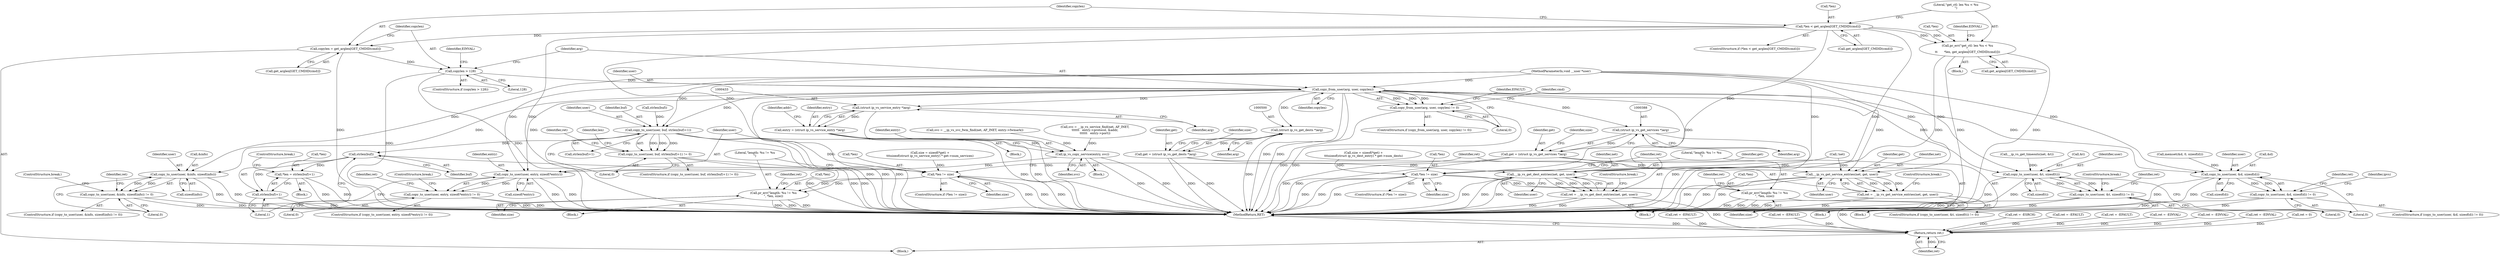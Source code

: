 digraph "0_linux_2d8a041b7bfe1097af21441cb77d6af95f4f4680@array" {
"1000145" [label="(Call,*len < get_arglen[GET_CMDID(cmd)])"];
"1000153" [label="(Call,pr_err(\"get_ctl: len %u < %u\n\",\n\t\t       *len, get_arglen[GET_CMDID(cmd)]))"];
"1000164" [label="(Call,copylen = get_arglen[GET_CMDID(cmd)])"];
"1000171" [label="(Call,copylen > 128)"];
"1000179" [label="(Call,copy_from_user(arg, user, copylen))"];
"1000178" [label="(Call,copy_from_user(arg, user, copylen) != 0)"];
"1000286" [label="(Call,copy_to_user(user, &d, sizeof(d)))"];
"1000285" [label="(Call,copy_to_user(user, &d, sizeof(d)) != 0)"];
"1000325" [label="(Call,copy_to_user(user, buf, strlen(buf)+1))"];
"1000324" [label="(Call,copy_to_user(user, buf, strlen(buf)+1) != 0)"];
"1000343" [label="(Call,strlen(buf))"];
"1000339" [label="(Call,*len = strlen(buf)+1)"];
"1000342" [label="(Call,strlen(buf)+1)"];
"1000369" [label="(Call,copy_to_user(user, &info, sizeof(info)))"];
"1000368" [label="(Call,copy_to_user(user, &info, sizeof(info)) != 0)"];
"1000387" [label="(Call,(struct ip_vs_get_services *)arg)"];
"1000385" [label="(Call,get = (struct ip_vs_get_services *)arg)"];
"1000420" [label="(Call,__ip_vs_get_service_entries(net, get, user))"];
"1000418" [label="(Call,ret = __ip_vs_get_service_entries(net, get, user))"];
"1000573" [label="(Return,return ret;)"];
"1000432" [label="(Call,(struct ip_vs_service_entry *)arg)"];
"1000430" [label="(Call,entry = (struct ip_vs_service_entry *)arg)"];
"1000471" [label="(Call,ip_vs_copy_service(entry, svc))"];
"1000476" [label="(Call,copy_to_user(user, entry, sizeof(*entry)))"];
"1000475" [label="(Call,copy_to_user(user, entry, sizeof(*entry)) != 0)"];
"1000499" [label="(Call,(struct ip_vs_get_dests *)arg)"];
"1000497" [label="(Call,get = (struct ip_vs_get_dests *)arg)"];
"1000532" [label="(Call,__ip_vs_get_dest_entries(net, get, user))"];
"1000530" [label="(Call,ret = __ip_vs_get_dest_entries(net, get, user))"];
"1000552" [label="(Call,copy_to_user(user, &t, sizeof(t)))"];
"1000551" [label="(Call,copy_to_user(user, &t, sizeof(t)) != 0)"];
"1000403" [label="(Call,*len != size)"];
"1000408" [label="(Call,pr_err(\"length: %u != %u\n\", *len, size))"];
"1000515" [label="(Call,*len != size)"];
"1000520" [label="(Call,pr_err(\"length: %u != %u\n\", *len, size))"];
"1000345" [label="(Literal,1)"];
"1000519" [label="(Block,)"];
"1000479" [label="(Call,sizeof(*entry))"];
"1000498" [label="(Identifier,get)"];
"1000104" [label="(MethodParameterIn,void __user *user)"];
"1000431" [label="(Identifier,entry)"];
"1000563" [label="(ControlStructure,break;)"];
"1000414" [label="(Identifier,ret)"];
"1000340" [label="(Call,*len)"];
"1000382" [label="(Block,)"];
"1000172" [label="(Identifier,copylen)"];
"1000430" [label="(Call,entry = (struct ip_vs_service_entry *)arg)"];
"1000178" [label="(Call,copy_from_user(arg, user, copylen) != 0)"];
"1000180" [label="(Identifier,arg)"];
"1000334" [label="(Call,ret = -EFAULT)"];
"1000176" [label="(Identifier,EINVAL)"];
"1000423" [label="(Identifier,user)"];
"1000407" [label="(Block,)"];
"1000546" [label="(Call,__ip_vs_get_timeouts(net, &t))"];
"1000482" [label="(Literal,0)"];
"1000524" [label="(Identifier,size)"];
"1000419" [label="(Identifier,ret)"];
"1000558" [label="(Literal,0)"];
"1000181" [label="(Identifier,user)"];
"1000403" [label="(Call,*len != size)"];
"1000421" [label="(Identifier,net)"];
"1000285" [label="(Call,copy_to_user(user, &d, sizeof(d)) != 0)"];
"1000377" [label="(Identifier,ret)"];
"1000154" [label="(Literal,\"get_ctl: len %u < %u\n\")"];
"1000406" [label="(Identifier,size)"];
"1000182" [label="(Identifier,copylen)"];
"1000152" [label="(Block,)"];
"1000368" [label="(Call,copy_to_user(user, &info, sizeof(info)) != 0)"];
"1000387" [label="(Call,(struct ip_vs_get_services *)arg)"];
"1000534" [label="(Identifier,get)"];
"1000367" [label="(ControlStructure,if (copy_to_user(user, &info, sizeof(info)) != 0))"];
"1000530" [label="(Call,ret = __ip_vs_get_dest_entries(net, get, user))"];
"1000165" [label="(Identifier,copylen)"];
"1000446" [label="(Call,svc = __ip_vs_svc_fwm_find(net, AF_INET, entry->fwmark))"];
"1000551" [label="(Call,copy_to_user(user, &t, sizeof(t)) != 0)"];
"1000559" [label="(Call,ret = -EFAULT)"];
"1000193" [label="(Call,memset(&d, 0, sizeof(d)))"];
"1000492" [label="(ControlStructure,break;)"];
"1000342" [label="(Call,strlen(buf)+1)"];
"1000476" [label="(Call,copy_to_user(user, entry, sizeof(*entry)))"];
"1000502" [label="(Call,size = sizeof(*get) +\n\t\t\tsizeof(struct ip_vs_dest_entry) * get->num_dests)"];
"1000520" [label="(Call,pr_err(\"length: %u != %u\n\", *len, size))"];
"1000148" [label="(Call,get_arglen[GET_CMDID(cmd)])"];
"1000574" [label="(Identifier,ret)"];
"1000434" [label="(Identifier,arg)"];
"1000522" [label="(Call,*len)"];
"1000516" [label="(Call,*len)"];
"1000326" [label="(Identifier,user)"];
"1000145" [label="(Call,*len < get_arglen[GET_CMDID(cmd)])"];
"1000106" [label="(Block,)"];
"1000177" [label="(ControlStructure,if (copy_from_user(arg, user, copylen) != 0))"];
"1000536" [label="(ControlStructure,break;)"];
"1000146" [label="(Call,*len)"];
"1000375" [label="(Literal,0)"];
"1000532" [label="(Call,__ip_vs_get_dest_entries(net, get, user))"];
"1000474" [label="(ControlStructure,if (copy_to_user(user, entry, sizeof(*entry)) != 0))"];
"1000503" [label="(Identifier,size)"];
"1000286" [label="(Call,copy_to_user(user, &d, sizeof(d)))"];
"1000455" [label="(Call,svc = __ip_vs_service_find(net, AF_INET,\n\t\t\t\t\t\t   entry->protocol, &addr,\n\t\t\t\t\t\t   entry->port))"];
"1000533" [label="(Identifier,net)"];
"1000531" [label="(Identifier,ret)"];
"1000472" [label="(Identifier,entry)"];
"1000526" [label="(Identifier,ret)"];
"1000315" [label="(Block,)"];
"1000370" [label="(Identifier,user)"];
"1000514" [label="(ControlStructure,if (*len != size))"];
"1000163" [label="(Identifier,EINVAL)"];
"1000155" [label="(Call,*len)"];
"1000408" [label="(Call,pr_err(\"length: %u != %u\n\", *len, size))"];
"1000432" [label="(Call,(struct ip_vs_service_entry *)arg)"];
"1000328" [label="(Call,strlen(buf)+1)"];
"1000488" [label="(Call,ret = -ESRCH)"];
"1000484" [label="(Identifier,ret)"];
"1000327" [label="(Identifier,buf)"];
"1000332" [label="(Literal,0)"];
"1000153" [label="(Call,pr_err(\"get_ctl: len %u < %u\n\",\n\t\t       *len, get_arglen[GET_CMDID(cmd)]))"];
"1000478" [label="(Identifier,entry)"];
"1000343" [label="(Call,strlen(buf))"];
"1000124" [label="(Call,!net)"];
"1000418" [label="(Call,ret = __ip_vs_get_service_entries(net, get, user))"];
"1000294" [label="(Identifier,ret)"];
"1000473" [label="(Identifier,svc)"];
"1000475" [label="(Call,copy_to_user(user, entry, sizeof(*entry)) != 0)"];
"1000292" [label="(Literal,0)"];
"1000335" [label="(Identifier,ret)"];
"1000380" [label="(ControlStructure,break;)"];
"1000164" [label="(Call,copylen = get_arglen[GET_CMDID(cmd)])"];
"1000494" [label="(Block,)"];
"1000324" [label="(Call,copy_to_user(user, buf, strlen(buf)+1) != 0)"];
"1000171" [label="(Call,copylen > 128)"];
"1000371" [label="(Call,&info)"];
"1000325" [label="(Call,copy_to_user(user, buf, strlen(buf)+1))"];
"1000483" [label="(Call,ret = -EFAULT)"];
"1000554" [label="(Call,&t)"];
"1000420" [label="(Call,__ip_vs_get_service_entries(net, get, user))"];
"1000376" [label="(Call,ret = -EFAULT)"];
"1000470" [label="(Block,)"];
"1000369" [label="(Call,copy_to_user(user, &info, sizeof(info)))"];
"1000144" [label="(ControlStructure,if (*len < get_arglen[GET_CMDID(cmd)]))"];
"1000471" [label="(Call,ip_vs_copy_service(entry, svc))"];
"1000410" [label="(Call,*len)"];
"1000426" [label="(Block,)"];
"1000166" [label="(Call,get_arglen[GET_CMDID(cmd)])"];
"1000341" [label="(Identifier,len)"];
"1000300" [label="(Identifier,ipvs)"];
"1000170" [label="(ControlStructure,if (copylen > 128))"];
"1000186" [label="(Identifier,EFAULT)"];
"1000339" [label="(Call,*len = strlen(buf)+1)"];
"1000389" [label="(Identifier,arg)"];
"1000409" [label="(Literal,\"length: %u != %u\n\")"];
"1000521" [label="(Literal,\"length: %u != %u\n\")"];
"1000346" [label="(ControlStructure,break;)"];
"1000477" [label="(Identifier,user)"];
"1000413" [label="(Call,ret = -EINVAL)"];
"1000565" [label="(Call,ret = -EINVAL)"];
"1000157" [label="(Call,get_arglen[GET_CMDID(cmd)])"];
"1000556" [label="(Call,sizeof(t))"];
"1000179" [label="(Call,copy_from_user(arg, user, copylen))"];
"1000183" [label="(Literal,0)"];
"1000329" [label="(Call,strlen(buf))"];
"1000552" [label="(Call,copy_to_user(user, &t, sizeof(t)))"];
"1000290" [label="(Call,sizeof(d))"];
"1000373" [label="(Call,sizeof(info))"];
"1000535" [label="(Identifier,user)"];
"1000525" [label="(Call,ret = -EINVAL)"];
"1000402" [label="(ControlStructure,if (*len != size))"];
"1000424" [label="(ControlStructure,break;)"];
"1000553" [label="(Identifier,user)"];
"1000412" [label="(Identifier,size)"];
"1000515" [label="(Call,*len != size)"];
"1000550" [label="(ControlStructure,if (copy_to_user(user, &t, sizeof(t)) != 0))"];
"1000437" [label="(Identifier,addr)"];
"1000575" [label="(MethodReturn,RET)"];
"1000404" [label="(Call,*len)"];
"1000386" [label="(Identifier,get)"];
"1000323" [label="(ControlStructure,if (copy_to_user(user, buf, strlen(buf)+1) != 0))"];
"1000284" [label="(ControlStructure,if (copy_to_user(user, &d, sizeof(d)) != 0))"];
"1000391" [label="(Identifier,size)"];
"1000390" [label="(Call,size = sizeof(*get) +\n\t\t\tsizeof(struct ip_vs_service_entry) * get->num_services)"];
"1000573" [label="(Return,return ret;)"];
"1000501" [label="(Identifier,arg)"];
"1000560" [label="(Identifier,ret)"];
"1000518" [label="(Identifier,size)"];
"1000497" [label="(Call,get = (struct ip_vs_get_dests *)arg)"];
"1000344" [label="(Identifier,buf)"];
"1000109" [label="(Call,ret = 0)"];
"1000189" [label="(Identifier,cmd)"];
"1000385" [label="(Call,get = (struct ip_vs_get_services *)arg)"];
"1000173" [label="(Literal,128)"];
"1000287" [label="(Identifier,user)"];
"1000499" [label="(Call,(struct ip_vs_get_dests *)arg)"];
"1000288" [label="(Call,&d)"];
"1000422" [label="(Identifier,get)"];
"1000145" -> "1000144"  [label="AST: "];
"1000145" -> "1000148"  [label="CFG: "];
"1000146" -> "1000145"  [label="AST: "];
"1000148" -> "1000145"  [label="AST: "];
"1000154" -> "1000145"  [label="CFG: "];
"1000165" -> "1000145"  [label="CFG: "];
"1000145" -> "1000575"  [label="DDG: "];
"1000145" -> "1000575"  [label="DDG: "];
"1000145" -> "1000153"  [label="DDG: "];
"1000145" -> "1000153"  [label="DDG: "];
"1000145" -> "1000164"  [label="DDG: "];
"1000145" -> "1000403"  [label="DDG: "];
"1000145" -> "1000515"  [label="DDG: "];
"1000153" -> "1000152"  [label="AST: "];
"1000153" -> "1000157"  [label="CFG: "];
"1000154" -> "1000153"  [label="AST: "];
"1000155" -> "1000153"  [label="AST: "];
"1000157" -> "1000153"  [label="AST: "];
"1000163" -> "1000153"  [label="CFG: "];
"1000153" -> "1000575"  [label="DDG: "];
"1000153" -> "1000575"  [label="DDG: "];
"1000153" -> "1000575"  [label="DDG: "];
"1000164" -> "1000106"  [label="AST: "];
"1000164" -> "1000166"  [label="CFG: "];
"1000165" -> "1000164"  [label="AST: "];
"1000166" -> "1000164"  [label="AST: "];
"1000172" -> "1000164"  [label="CFG: "];
"1000164" -> "1000575"  [label="DDG: "];
"1000164" -> "1000171"  [label="DDG: "];
"1000171" -> "1000170"  [label="AST: "];
"1000171" -> "1000173"  [label="CFG: "];
"1000172" -> "1000171"  [label="AST: "];
"1000173" -> "1000171"  [label="AST: "];
"1000176" -> "1000171"  [label="CFG: "];
"1000180" -> "1000171"  [label="CFG: "];
"1000171" -> "1000575"  [label="DDG: "];
"1000171" -> "1000575"  [label="DDG: "];
"1000171" -> "1000179"  [label="DDG: "];
"1000179" -> "1000178"  [label="AST: "];
"1000179" -> "1000182"  [label="CFG: "];
"1000180" -> "1000179"  [label="AST: "];
"1000181" -> "1000179"  [label="AST: "];
"1000182" -> "1000179"  [label="AST: "];
"1000183" -> "1000179"  [label="CFG: "];
"1000179" -> "1000575"  [label="DDG: "];
"1000179" -> "1000575"  [label="DDG: "];
"1000179" -> "1000575"  [label="DDG: "];
"1000179" -> "1000178"  [label="DDG: "];
"1000179" -> "1000178"  [label="DDG: "];
"1000179" -> "1000178"  [label="DDG: "];
"1000104" -> "1000179"  [label="DDG: "];
"1000179" -> "1000286"  [label="DDG: "];
"1000179" -> "1000325"  [label="DDG: "];
"1000179" -> "1000369"  [label="DDG: "];
"1000179" -> "1000387"  [label="DDG: "];
"1000179" -> "1000420"  [label="DDG: "];
"1000179" -> "1000432"  [label="DDG: "];
"1000179" -> "1000476"  [label="DDG: "];
"1000179" -> "1000499"  [label="DDG: "];
"1000179" -> "1000532"  [label="DDG: "];
"1000179" -> "1000552"  [label="DDG: "];
"1000178" -> "1000177"  [label="AST: "];
"1000178" -> "1000183"  [label="CFG: "];
"1000183" -> "1000178"  [label="AST: "];
"1000186" -> "1000178"  [label="CFG: "];
"1000189" -> "1000178"  [label="CFG: "];
"1000178" -> "1000575"  [label="DDG: "];
"1000178" -> "1000575"  [label="DDG: "];
"1000286" -> "1000285"  [label="AST: "];
"1000286" -> "1000290"  [label="CFG: "];
"1000287" -> "1000286"  [label="AST: "];
"1000288" -> "1000286"  [label="AST: "];
"1000290" -> "1000286"  [label="AST: "];
"1000292" -> "1000286"  [label="CFG: "];
"1000286" -> "1000575"  [label="DDG: "];
"1000286" -> "1000575"  [label="DDG: "];
"1000286" -> "1000285"  [label="DDG: "];
"1000286" -> "1000285"  [label="DDG: "];
"1000104" -> "1000286"  [label="DDG: "];
"1000193" -> "1000286"  [label="DDG: "];
"1000285" -> "1000284"  [label="AST: "];
"1000285" -> "1000292"  [label="CFG: "];
"1000292" -> "1000285"  [label="AST: "];
"1000294" -> "1000285"  [label="CFG: "];
"1000300" -> "1000285"  [label="CFG: "];
"1000285" -> "1000575"  [label="DDG: "];
"1000285" -> "1000575"  [label="DDG: "];
"1000325" -> "1000324"  [label="AST: "];
"1000325" -> "1000328"  [label="CFG: "];
"1000326" -> "1000325"  [label="AST: "];
"1000327" -> "1000325"  [label="AST: "];
"1000328" -> "1000325"  [label="AST: "];
"1000332" -> "1000325"  [label="CFG: "];
"1000325" -> "1000575"  [label="DDG: "];
"1000325" -> "1000575"  [label="DDG: "];
"1000325" -> "1000575"  [label="DDG: "];
"1000325" -> "1000324"  [label="DDG: "];
"1000325" -> "1000324"  [label="DDG: "];
"1000325" -> "1000324"  [label="DDG: "];
"1000104" -> "1000325"  [label="DDG: "];
"1000329" -> "1000325"  [label="DDG: "];
"1000325" -> "1000343"  [label="DDG: "];
"1000324" -> "1000323"  [label="AST: "];
"1000324" -> "1000332"  [label="CFG: "];
"1000332" -> "1000324"  [label="AST: "];
"1000335" -> "1000324"  [label="CFG: "];
"1000341" -> "1000324"  [label="CFG: "];
"1000324" -> "1000575"  [label="DDG: "];
"1000324" -> "1000575"  [label="DDG: "];
"1000343" -> "1000342"  [label="AST: "];
"1000343" -> "1000344"  [label="CFG: "];
"1000344" -> "1000343"  [label="AST: "];
"1000345" -> "1000343"  [label="CFG: "];
"1000343" -> "1000575"  [label="DDG: "];
"1000343" -> "1000339"  [label="DDG: "];
"1000343" -> "1000342"  [label="DDG: "];
"1000339" -> "1000315"  [label="AST: "];
"1000339" -> "1000342"  [label="CFG: "];
"1000340" -> "1000339"  [label="AST: "];
"1000342" -> "1000339"  [label="AST: "];
"1000346" -> "1000339"  [label="CFG: "];
"1000339" -> "1000575"  [label="DDG: "];
"1000339" -> "1000575"  [label="DDG: "];
"1000342" -> "1000345"  [label="CFG: "];
"1000345" -> "1000342"  [label="AST: "];
"1000342" -> "1000575"  [label="DDG: "];
"1000369" -> "1000368"  [label="AST: "];
"1000369" -> "1000373"  [label="CFG: "];
"1000370" -> "1000369"  [label="AST: "];
"1000371" -> "1000369"  [label="AST: "];
"1000373" -> "1000369"  [label="AST: "];
"1000375" -> "1000369"  [label="CFG: "];
"1000369" -> "1000575"  [label="DDG: "];
"1000369" -> "1000575"  [label="DDG: "];
"1000369" -> "1000368"  [label="DDG: "];
"1000369" -> "1000368"  [label="DDG: "];
"1000104" -> "1000369"  [label="DDG: "];
"1000368" -> "1000367"  [label="AST: "];
"1000368" -> "1000375"  [label="CFG: "];
"1000375" -> "1000368"  [label="AST: "];
"1000377" -> "1000368"  [label="CFG: "];
"1000380" -> "1000368"  [label="CFG: "];
"1000368" -> "1000575"  [label="DDG: "];
"1000368" -> "1000575"  [label="DDG: "];
"1000387" -> "1000385"  [label="AST: "];
"1000387" -> "1000389"  [label="CFG: "];
"1000388" -> "1000387"  [label="AST: "];
"1000389" -> "1000387"  [label="AST: "];
"1000385" -> "1000387"  [label="CFG: "];
"1000387" -> "1000575"  [label="DDG: "];
"1000387" -> "1000385"  [label="DDG: "];
"1000385" -> "1000382"  [label="AST: "];
"1000386" -> "1000385"  [label="AST: "];
"1000391" -> "1000385"  [label="CFG: "];
"1000385" -> "1000575"  [label="DDG: "];
"1000385" -> "1000575"  [label="DDG: "];
"1000385" -> "1000420"  [label="DDG: "];
"1000420" -> "1000418"  [label="AST: "];
"1000420" -> "1000423"  [label="CFG: "];
"1000421" -> "1000420"  [label="AST: "];
"1000422" -> "1000420"  [label="AST: "];
"1000423" -> "1000420"  [label="AST: "];
"1000418" -> "1000420"  [label="CFG: "];
"1000420" -> "1000575"  [label="DDG: "];
"1000420" -> "1000575"  [label="DDG: "];
"1000420" -> "1000575"  [label="DDG: "];
"1000420" -> "1000418"  [label="DDG: "];
"1000420" -> "1000418"  [label="DDG: "];
"1000420" -> "1000418"  [label="DDG: "];
"1000124" -> "1000420"  [label="DDG: "];
"1000104" -> "1000420"  [label="DDG: "];
"1000418" -> "1000382"  [label="AST: "];
"1000419" -> "1000418"  [label="AST: "];
"1000424" -> "1000418"  [label="CFG: "];
"1000418" -> "1000575"  [label="DDG: "];
"1000418" -> "1000575"  [label="DDG: "];
"1000418" -> "1000573"  [label="DDG: "];
"1000573" -> "1000106"  [label="AST: "];
"1000573" -> "1000574"  [label="CFG: "];
"1000574" -> "1000573"  [label="AST: "];
"1000575" -> "1000573"  [label="CFG: "];
"1000573" -> "1000575"  [label="DDG: "];
"1000574" -> "1000573"  [label="DDG: "];
"1000559" -> "1000573"  [label="DDG: "];
"1000376" -> "1000573"  [label="DDG: "];
"1000488" -> "1000573"  [label="DDG: "];
"1000565" -> "1000573"  [label="DDG: "];
"1000530" -> "1000573"  [label="DDG: "];
"1000413" -> "1000573"  [label="DDG: "];
"1000525" -> "1000573"  [label="DDG: "];
"1000109" -> "1000573"  [label="DDG: "];
"1000334" -> "1000573"  [label="DDG: "];
"1000483" -> "1000573"  [label="DDG: "];
"1000432" -> "1000430"  [label="AST: "];
"1000432" -> "1000434"  [label="CFG: "];
"1000433" -> "1000432"  [label="AST: "];
"1000434" -> "1000432"  [label="AST: "];
"1000430" -> "1000432"  [label="CFG: "];
"1000432" -> "1000575"  [label="DDG: "];
"1000432" -> "1000430"  [label="DDG: "];
"1000430" -> "1000426"  [label="AST: "];
"1000431" -> "1000430"  [label="AST: "];
"1000437" -> "1000430"  [label="CFG: "];
"1000430" -> "1000575"  [label="DDG: "];
"1000430" -> "1000575"  [label="DDG: "];
"1000430" -> "1000471"  [label="DDG: "];
"1000471" -> "1000470"  [label="AST: "];
"1000471" -> "1000473"  [label="CFG: "];
"1000472" -> "1000471"  [label="AST: "];
"1000473" -> "1000471"  [label="AST: "];
"1000477" -> "1000471"  [label="CFG: "];
"1000471" -> "1000575"  [label="DDG: "];
"1000471" -> "1000575"  [label="DDG: "];
"1000446" -> "1000471"  [label="DDG: "];
"1000455" -> "1000471"  [label="DDG: "];
"1000471" -> "1000476"  [label="DDG: "];
"1000476" -> "1000475"  [label="AST: "];
"1000476" -> "1000479"  [label="CFG: "];
"1000477" -> "1000476"  [label="AST: "];
"1000478" -> "1000476"  [label="AST: "];
"1000479" -> "1000476"  [label="AST: "];
"1000482" -> "1000476"  [label="CFG: "];
"1000476" -> "1000575"  [label="DDG: "];
"1000476" -> "1000575"  [label="DDG: "];
"1000476" -> "1000475"  [label="DDG: "];
"1000476" -> "1000475"  [label="DDG: "];
"1000104" -> "1000476"  [label="DDG: "];
"1000475" -> "1000474"  [label="AST: "];
"1000475" -> "1000482"  [label="CFG: "];
"1000482" -> "1000475"  [label="AST: "];
"1000484" -> "1000475"  [label="CFG: "];
"1000492" -> "1000475"  [label="CFG: "];
"1000475" -> "1000575"  [label="DDG: "];
"1000475" -> "1000575"  [label="DDG: "];
"1000499" -> "1000497"  [label="AST: "];
"1000499" -> "1000501"  [label="CFG: "];
"1000500" -> "1000499"  [label="AST: "];
"1000501" -> "1000499"  [label="AST: "];
"1000497" -> "1000499"  [label="CFG: "];
"1000499" -> "1000575"  [label="DDG: "];
"1000499" -> "1000497"  [label="DDG: "];
"1000497" -> "1000494"  [label="AST: "];
"1000498" -> "1000497"  [label="AST: "];
"1000503" -> "1000497"  [label="CFG: "];
"1000497" -> "1000575"  [label="DDG: "];
"1000497" -> "1000575"  [label="DDG: "];
"1000497" -> "1000532"  [label="DDG: "];
"1000532" -> "1000530"  [label="AST: "];
"1000532" -> "1000535"  [label="CFG: "];
"1000533" -> "1000532"  [label="AST: "];
"1000534" -> "1000532"  [label="AST: "];
"1000535" -> "1000532"  [label="AST: "];
"1000530" -> "1000532"  [label="CFG: "];
"1000532" -> "1000575"  [label="DDG: "];
"1000532" -> "1000575"  [label="DDG: "];
"1000532" -> "1000575"  [label="DDG: "];
"1000532" -> "1000530"  [label="DDG: "];
"1000532" -> "1000530"  [label="DDG: "];
"1000532" -> "1000530"  [label="DDG: "];
"1000124" -> "1000532"  [label="DDG: "];
"1000104" -> "1000532"  [label="DDG: "];
"1000530" -> "1000494"  [label="AST: "];
"1000531" -> "1000530"  [label="AST: "];
"1000536" -> "1000530"  [label="CFG: "];
"1000530" -> "1000575"  [label="DDG: "];
"1000530" -> "1000575"  [label="DDG: "];
"1000552" -> "1000551"  [label="AST: "];
"1000552" -> "1000556"  [label="CFG: "];
"1000553" -> "1000552"  [label="AST: "];
"1000554" -> "1000552"  [label="AST: "];
"1000556" -> "1000552"  [label="AST: "];
"1000558" -> "1000552"  [label="CFG: "];
"1000552" -> "1000575"  [label="DDG: "];
"1000552" -> "1000575"  [label="DDG: "];
"1000552" -> "1000551"  [label="DDG: "];
"1000552" -> "1000551"  [label="DDG: "];
"1000104" -> "1000552"  [label="DDG: "];
"1000546" -> "1000552"  [label="DDG: "];
"1000551" -> "1000550"  [label="AST: "];
"1000551" -> "1000558"  [label="CFG: "];
"1000558" -> "1000551"  [label="AST: "];
"1000560" -> "1000551"  [label="CFG: "];
"1000563" -> "1000551"  [label="CFG: "];
"1000551" -> "1000575"  [label="DDG: "];
"1000551" -> "1000575"  [label="DDG: "];
"1000403" -> "1000402"  [label="AST: "];
"1000403" -> "1000406"  [label="CFG: "];
"1000404" -> "1000403"  [label="AST: "];
"1000406" -> "1000403"  [label="AST: "];
"1000409" -> "1000403"  [label="CFG: "];
"1000419" -> "1000403"  [label="CFG: "];
"1000403" -> "1000575"  [label="DDG: "];
"1000403" -> "1000575"  [label="DDG: "];
"1000403" -> "1000575"  [label="DDG: "];
"1000390" -> "1000403"  [label="DDG: "];
"1000403" -> "1000408"  [label="DDG: "];
"1000403" -> "1000408"  [label="DDG: "];
"1000408" -> "1000407"  [label="AST: "];
"1000408" -> "1000412"  [label="CFG: "];
"1000409" -> "1000408"  [label="AST: "];
"1000410" -> "1000408"  [label="AST: "];
"1000412" -> "1000408"  [label="AST: "];
"1000414" -> "1000408"  [label="CFG: "];
"1000408" -> "1000575"  [label="DDG: "];
"1000408" -> "1000575"  [label="DDG: "];
"1000408" -> "1000575"  [label="DDG: "];
"1000515" -> "1000514"  [label="AST: "];
"1000515" -> "1000518"  [label="CFG: "];
"1000516" -> "1000515"  [label="AST: "];
"1000518" -> "1000515"  [label="AST: "];
"1000521" -> "1000515"  [label="CFG: "];
"1000531" -> "1000515"  [label="CFG: "];
"1000515" -> "1000575"  [label="DDG: "];
"1000515" -> "1000575"  [label="DDG: "];
"1000515" -> "1000575"  [label="DDG: "];
"1000502" -> "1000515"  [label="DDG: "];
"1000515" -> "1000520"  [label="DDG: "];
"1000515" -> "1000520"  [label="DDG: "];
"1000520" -> "1000519"  [label="AST: "];
"1000520" -> "1000524"  [label="CFG: "];
"1000521" -> "1000520"  [label="AST: "];
"1000522" -> "1000520"  [label="AST: "];
"1000524" -> "1000520"  [label="AST: "];
"1000526" -> "1000520"  [label="CFG: "];
"1000520" -> "1000575"  [label="DDG: "];
"1000520" -> "1000575"  [label="DDG: "];
"1000520" -> "1000575"  [label="DDG: "];
}
